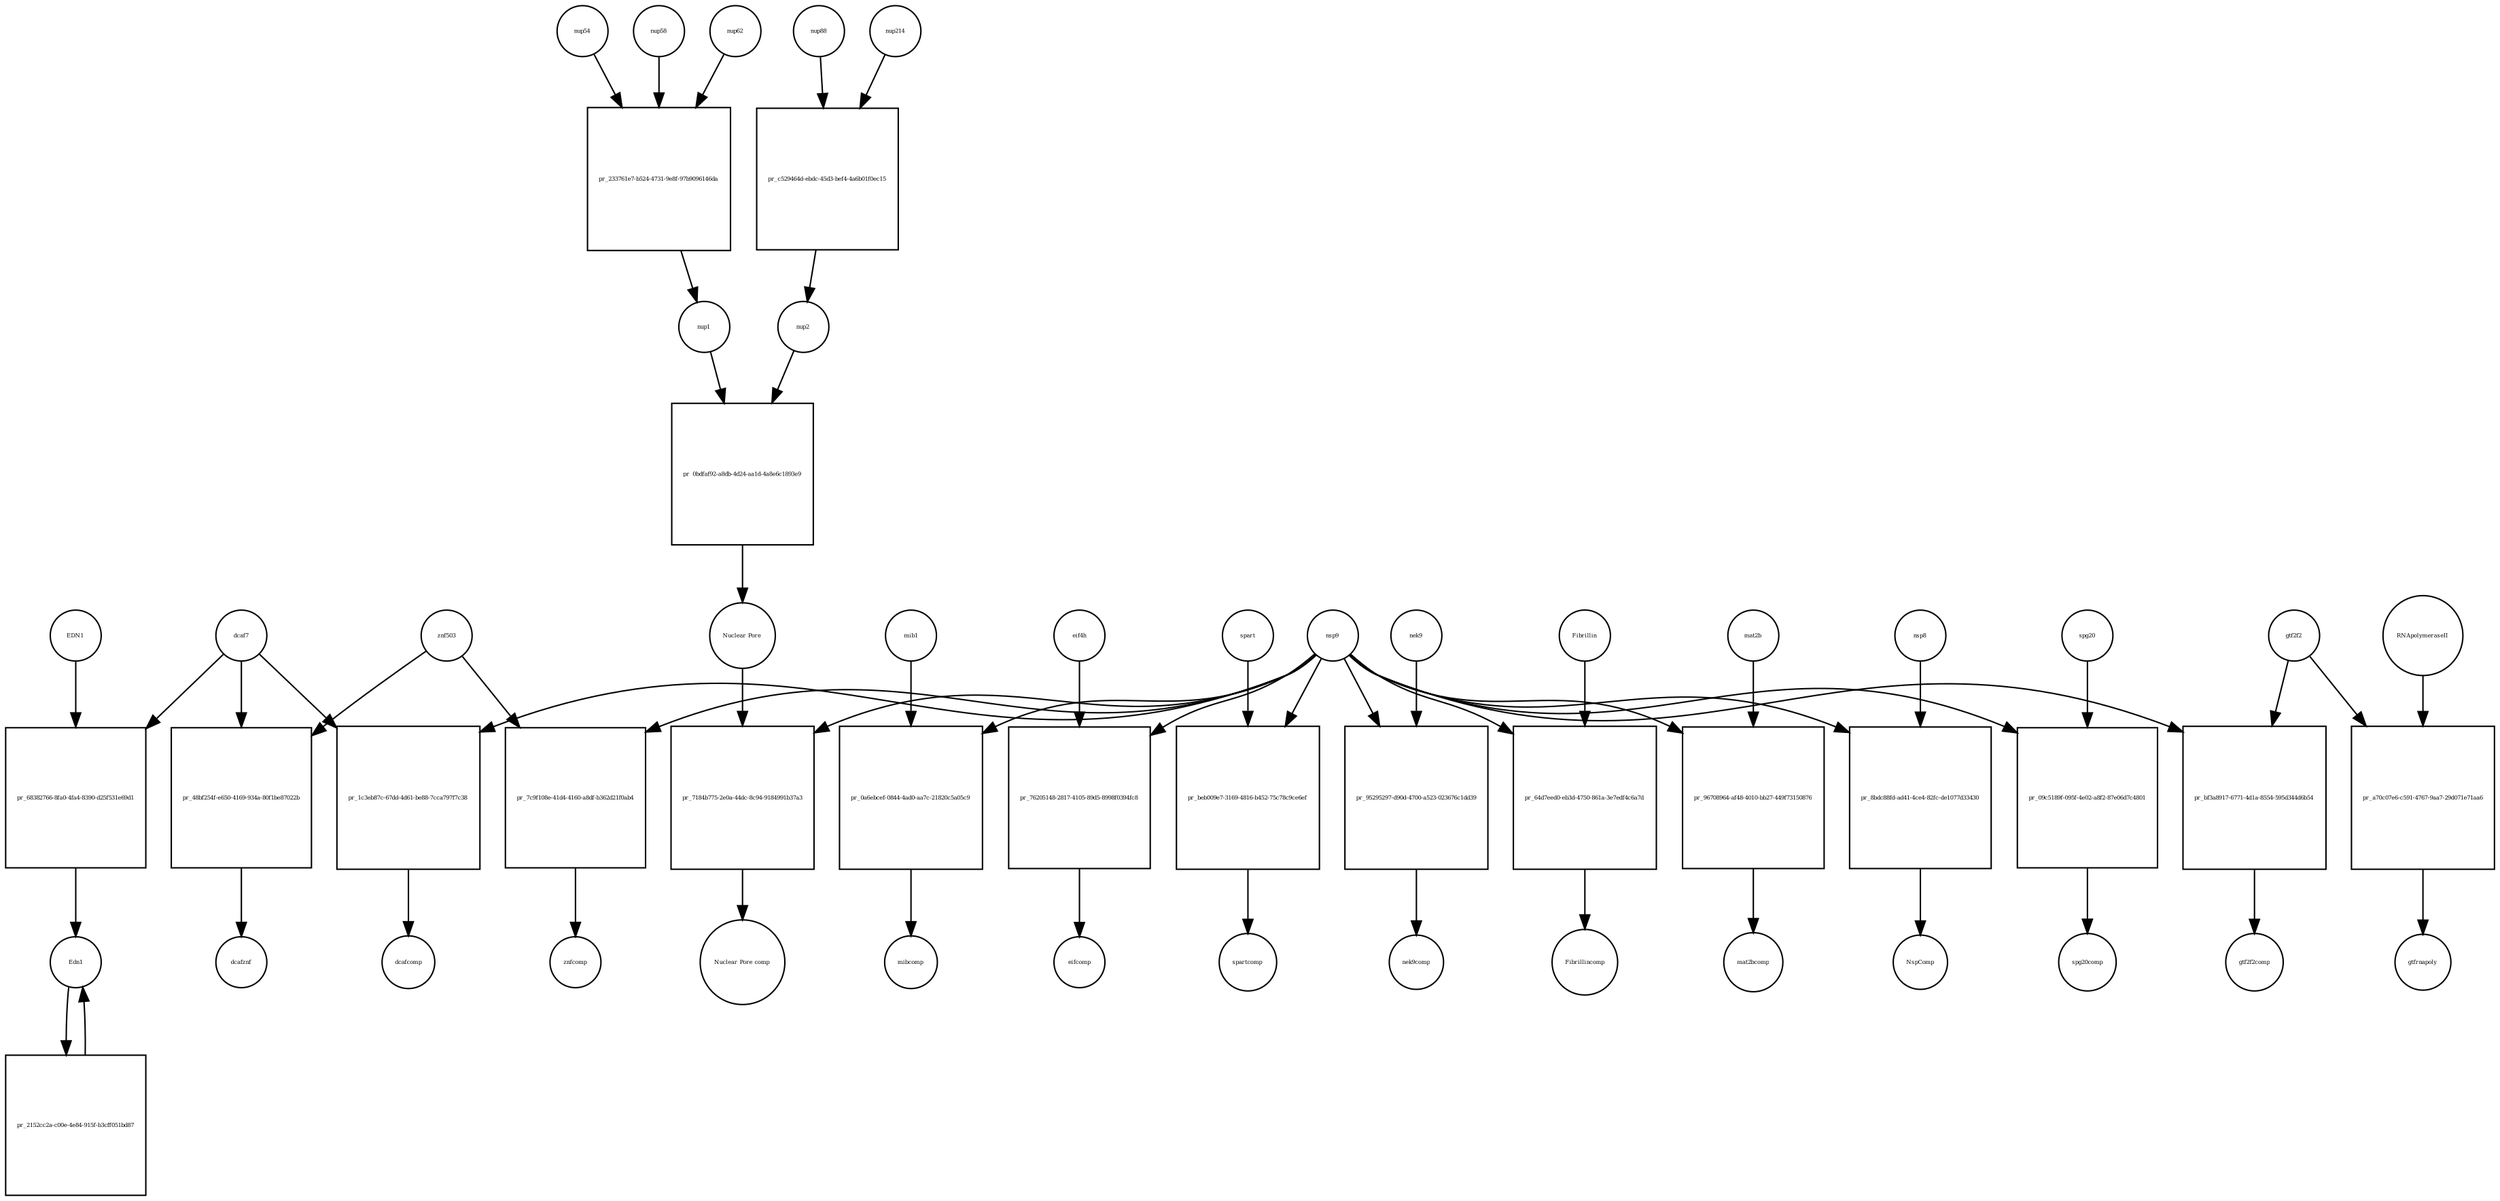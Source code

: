 strict digraph  {
nup1 [annotation="", bipartite=0, cls=complex, fontsize=4, label=nup1, shape=circle];
"pr_0bdfaf92-a8db-4d24-aa1d-4a8e6c1893e9" [annotation="", bipartite=1, cls=process, fontsize=4, label="pr_0bdfaf92-a8db-4d24-aa1d-4a8e6c1893e9", shape=square];
nup2 [annotation="", bipartite=0, cls=complex, fontsize=4, label=nup2, shape=circle];
"Nuclear Pore" [annotation="", bipartite=0, cls=complex, fontsize=4, label="Nuclear Pore", shape=circle];
nup214 [annotation=urn_miriam_uniprot_P35658, bipartite=0, cls=macromolecule, fontsize=4, label=nup214, shape=circle];
"pr_c529464d-ebdc-45d3-bef4-4a6b01f0ec15" [annotation="", bipartite=1, cls=process, fontsize=4, label="pr_c529464d-ebdc-45d3-bef4-4a6b01f0ec15", shape=square];
nup88 [annotation=urn_miriam_uniprot_Q99567, bipartite=0, cls=macromolecule, fontsize=4, label=nup88, shape=circle];
nup54 [annotation=urn_miriam_uniprot_Q7Z3B4, bipartite=0, cls=macromolecule, fontsize=4, label=nup54, shape=circle];
"pr_233761e7-b524-4731-9e8f-97b9096146da" [annotation="", bipartite=1, cls=process, fontsize=4, label="pr_233761e7-b524-4731-9e8f-97b9096146da", shape=square];
nup58 [annotation=urn_miriam_uniprot_Q9BVL2, bipartite=0, cls=macromolecule, fontsize=4, label=nup58, shape=circle];
nup62 [annotation=urn_miriam_uniprot_P37198, bipartite=0, cls=macromolecule, fontsize=4, label=nup62, shape=circle];
nsp9 [annotation=urn_miriam_uniprot_P0DTD1, bipartite=0, cls=macromolecule, fontsize=4, label=nsp9, shape=circle];
"pr_7184b775-2e0a-44dc-8c94-9184991b37a3" [annotation="", bipartite=1, cls=process, fontsize=4, label="pr_7184b775-2e0a-44dc-8c94-9184991b37a3", shape=square];
"Nuclear Pore comp" [annotation="", bipartite=0, cls=complex, fontsize=4, label="Nuclear Pore comp", shape=circle];
znf503 [annotation=urn_miriam_uniprot_Q96F45, bipartite=0, cls=macromolecule, fontsize=4, label=znf503, shape=circle];
"pr_48bf254f-e650-4169-934a-80f1be87022b" [annotation="", bipartite=1, cls=process, fontsize=4, label="pr_48bf254f-e650-4169-934a-80f1be87022b", shape=square];
dcaf7 [annotation=urn_miriam_uniprot_P61962, bipartite=0, cls=macromolecule, fontsize=4, label=dcaf7, shape=circle];
dcafznf [annotation="", bipartite=0, cls=complex, fontsize=4, label=dcafznf, shape=circle];
mib1 [annotation=urn_miriam_uniprot_Q86YT6, bipartite=0, cls=macromolecule, fontsize=4, label=mib1, shape=circle];
"pr_0a6ebcef-0844-4ad0-aa7c-21820c5a05c9" [annotation="", bipartite=1, cls=process, fontsize=4, label="pr_0a6ebcef-0844-4ad0-aa7c-21820c5a05c9", shape=square];
mibcomp [annotation="", bipartite=0, cls=complex, fontsize=4, label=mibcomp, shape=circle];
"pr_7c9f108e-41d4-4160-a8df-b362d21f0ab4" [annotation="", bipartite=1, cls=process, fontsize=4, label="pr_7c9f108e-41d4-4160-a8df-b362d21f0ab4", shape=square];
znfcomp [annotation="", bipartite=0, cls=complex, fontsize=4, label=znfcomp, shape=circle];
"pr_1c3eb87c-67dd-4d61-be88-7cca797f7c38" [annotation="", bipartite=1, cls=process, fontsize=4, label="pr_1c3eb87c-67dd-4d61-be88-7cca797f7c38", shape=square];
dcafcomp [annotation="", bipartite=0, cls=complex, fontsize=4, label=dcafcomp, shape=circle];
"pr_76205148-2817-4105-89d5-8998f0394fc8" [annotation="", bipartite=1, cls=process, fontsize=4, label="pr_76205148-2817-4105-89d5-8998f0394fc8", shape=square];
eif4h [annotation=urn_miriam_uniprot_Q15056, bipartite=0, cls=macromolecule, fontsize=4, label=eif4h, shape=circle];
eifcomp [annotation="", bipartite=0, cls=complex, fontsize=4, label=eifcomp, shape=circle];
spart [annotation=urn_miriam_uniprot_Q8N0X7, bipartite=0, cls=macromolecule, fontsize=4, label=spart, shape=circle];
"pr_beb009e7-3169-4816-b452-75c78c9ce6ef" [annotation="", bipartite=1, cls=process, fontsize=4, label="pr_beb009e7-3169-4816-b452-75c78c9ce6ef", shape=square];
spartcomp [annotation="", bipartite=0, cls=complex, fontsize=4, label=spartcomp, shape=circle];
"pr_95295297-d90d-4700-a523-023676c1dd39" [annotation="", bipartite=1, cls=process, fontsize=4, label="pr_95295297-d90d-4700-a523-023676c1dd39", shape=square];
nek9 [annotation=urn_miriam_uniprot_Q8TD19, bipartite=0, cls=macromolecule, fontsize=4, label=nek9, shape=circle];
nek9comp [annotation="", bipartite=0, cls=complex, fontsize=4, label=nek9comp, shape=circle];
"pr_64d7eed0-eb3d-4750-861a-3e7edf4c6a7d" [annotation="", bipartite=1, cls=process, fontsize=4, label="pr_64d7eed0-eb3d-4750-861a-3e7edf4c6a7d", shape=square];
Fibrillin [annotation="", bipartite=0, cls=complex, fontsize=4, label=Fibrillin, shape=circle];
Fibrillincomp [annotation="", bipartite=0, cls=complex, fontsize=4, label=Fibrillincomp, shape=circle];
gtf2f2 [annotation=urn_miriam_uniprot_P13984, bipartite=0, cls=macromolecule, fontsize=4, label=gtf2f2, shape=circle];
"pr_bf3a8917-6771-4d1a-8554-595d344d6b54" [annotation="", bipartite=1, cls=process, fontsize=4, label="pr_bf3a8917-6771-4d1a-8554-595d344d6b54", shape=square];
gtf2f2comp [annotation="", bipartite=0, cls=complex, fontsize=4, label=gtf2f2comp, shape=circle];
mat2b [annotation=urn_miriam_uniprot_Q9NZL9, bipartite=0, cls=macromolecule, fontsize=4, label=mat2b, shape=circle];
"pr_96708964-af48-4010-bb27-449f73150876" [annotation="", bipartite=1, cls=process, fontsize=4, label="pr_96708964-af48-4010-bb27-449f73150876", shape=square];
mat2bcomp [annotation="", bipartite=0, cls=complex, fontsize=4, label=mat2bcomp, shape=circle];
Edn1 [annotation="", bipartite=0, cls="nucleic acid feature", fontsize=4, label=Edn1, shape=circle];
"pr_2152cc2a-c00e-4e84-915f-b3cff051bd87" [annotation="", bipartite=1, cls=process, fontsize=4, label="pr_2152cc2a-c00e-4e84-915f-b3cff051bd87", shape=square];
EDN1 [annotation="", bipartite=0, cls="nucleic acid feature", fontsize=4, label=EDN1, shape=circle];
"pr_68382766-8fa0-4fa4-8390-d25f531e69d1" [annotation="", bipartite=1, cls=process, fontsize=4, label="pr_68382766-8fa0-4fa4-8390-d25f531e69d1", shape=square];
RNApolymeraseII [annotation=urn_miriam_uniprot_P30876, bipartite=0, cls=macromolecule, fontsize=4, label=RNApolymeraseII, shape=circle];
"pr_a70c07e6-c591-4767-9aa7-29d071e71aa6" [annotation="", bipartite=1, cls=process, fontsize=4, label="pr_a70c07e6-c591-4767-9aa7-29d071e71aa6", shape=square];
gtfrnapoly [annotation="", bipartite=0, cls=complex, fontsize=4, label=gtfrnapoly, shape=circle];
"pr_8bdc88fd-ad41-4ce4-82fc-de1077d33430" [annotation="", bipartite=1, cls=process, fontsize=4, label="pr_8bdc88fd-ad41-4ce4-82fc-de1077d33430", shape=square];
nsp8 [annotation=urn_miriam_uniprot_P0DTD1, bipartite=0, cls=macromolecule, fontsize=4, label=nsp8, shape=circle];
NspComp [annotation="", bipartite=0, cls=complex, fontsize=4, label=NspComp, shape=circle];
"pr_09c5189f-095f-4e02-a8f2-87e06d7c4801" [annotation="", bipartite=1, cls=process, fontsize=4, label="pr_09c5189f-095f-4e02-a8f2-87e06d7c4801", shape=square];
spg20 [annotation="", bipartite=0, cls=macromolecule, fontsize=4, label=spg20, shape=circle];
spg20comp [annotation="", bipartite=0, cls=complex, fontsize=4, label=spg20comp, shape=circle];
nup1 -> "pr_0bdfaf92-a8db-4d24-aa1d-4a8e6c1893e9"  [annotation="", interaction_type=consumption];
"pr_0bdfaf92-a8db-4d24-aa1d-4a8e6c1893e9" -> "Nuclear Pore"  [annotation="", interaction_type=production];
nup2 -> "pr_0bdfaf92-a8db-4d24-aa1d-4a8e6c1893e9"  [annotation="", interaction_type=consumption];
"Nuclear Pore" -> "pr_7184b775-2e0a-44dc-8c94-9184991b37a3"  [annotation="", interaction_type=consumption];
nup214 -> "pr_c529464d-ebdc-45d3-bef4-4a6b01f0ec15"  [annotation="", interaction_type=consumption];
"pr_c529464d-ebdc-45d3-bef4-4a6b01f0ec15" -> nup2  [annotation="", interaction_type=production];
nup88 -> "pr_c529464d-ebdc-45d3-bef4-4a6b01f0ec15"  [annotation="", interaction_type=consumption];
nup54 -> "pr_233761e7-b524-4731-9e8f-97b9096146da"  [annotation="", interaction_type=consumption];
"pr_233761e7-b524-4731-9e8f-97b9096146da" -> nup1  [annotation="", interaction_type=production];
nup58 -> "pr_233761e7-b524-4731-9e8f-97b9096146da"  [annotation="", interaction_type=consumption];
nup62 -> "pr_233761e7-b524-4731-9e8f-97b9096146da"  [annotation="", interaction_type=consumption];
nsp9 -> "pr_7184b775-2e0a-44dc-8c94-9184991b37a3"  [annotation="", interaction_type=consumption];
nsp9 -> "pr_0a6ebcef-0844-4ad0-aa7c-21820c5a05c9"  [annotation="", interaction_type=consumption];
nsp9 -> "pr_7c9f108e-41d4-4160-a8df-b362d21f0ab4"  [annotation="", interaction_type=consumption];
nsp9 -> "pr_1c3eb87c-67dd-4d61-be88-7cca797f7c38"  [annotation="", interaction_type=consumption];
nsp9 -> "pr_76205148-2817-4105-89d5-8998f0394fc8"  [annotation="", interaction_type=consumption];
nsp9 -> "pr_beb009e7-3169-4816-b452-75c78c9ce6ef"  [annotation="", interaction_type=consumption];
nsp9 -> "pr_95295297-d90d-4700-a523-023676c1dd39"  [annotation="", interaction_type=consumption];
nsp9 -> "pr_64d7eed0-eb3d-4750-861a-3e7edf4c6a7d"  [annotation="", interaction_type=consumption];
nsp9 -> "pr_bf3a8917-6771-4d1a-8554-595d344d6b54"  [annotation="", interaction_type=consumption];
nsp9 -> "pr_96708964-af48-4010-bb27-449f73150876"  [annotation="", interaction_type=consumption];
nsp9 -> "pr_8bdc88fd-ad41-4ce4-82fc-de1077d33430"  [annotation="", interaction_type=consumption];
nsp9 -> "pr_09c5189f-095f-4e02-a8f2-87e06d7c4801"  [annotation="", interaction_type=consumption];
"pr_7184b775-2e0a-44dc-8c94-9184991b37a3" -> "Nuclear Pore comp"  [annotation="", interaction_type=production];
znf503 -> "pr_48bf254f-e650-4169-934a-80f1be87022b"  [annotation="", interaction_type=consumption];
znf503 -> "pr_7c9f108e-41d4-4160-a8df-b362d21f0ab4"  [annotation="", interaction_type=consumption];
"pr_48bf254f-e650-4169-934a-80f1be87022b" -> dcafznf  [annotation="", interaction_type=production];
dcaf7 -> "pr_48bf254f-e650-4169-934a-80f1be87022b"  [annotation="", interaction_type=consumption];
dcaf7 -> "pr_1c3eb87c-67dd-4d61-be88-7cca797f7c38"  [annotation="", interaction_type=consumption];
dcaf7 -> "pr_68382766-8fa0-4fa4-8390-d25f531e69d1"  [annotation=urn_miriam_pubmed_27880803, interaction_type=catalysis];
mib1 -> "pr_0a6ebcef-0844-4ad0-aa7c-21820c5a05c9"  [annotation="", interaction_type=consumption];
"pr_0a6ebcef-0844-4ad0-aa7c-21820c5a05c9" -> mibcomp  [annotation="", interaction_type=production];
"pr_7c9f108e-41d4-4160-a8df-b362d21f0ab4" -> znfcomp  [annotation="", interaction_type=production];
"pr_1c3eb87c-67dd-4d61-be88-7cca797f7c38" -> dcafcomp  [annotation="", interaction_type=production];
"pr_76205148-2817-4105-89d5-8998f0394fc8" -> eifcomp  [annotation="", interaction_type=production];
eif4h -> "pr_76205148-2817-4105-89d5-8998f0394fc8"  [annotation="", interaction_type=consumption];
spart -> "pr_beb009e7-3169-4816-b452-75c78c9ce6ef"  [annotation="", interaction_type=consumption];
"pr_beb009e7-3169-4816-b452-75c78c9ce6ef" -> spartcomp  [annotation="", interaction_type=production];
"pr_95295297-d90d-4700-a523-023676c1dd39" -> nek9comp  [annotation="", interaction_type=production];
nek9 -> "pr_95295297-d90d-4700-a523-023676c1dd39"  [annotation="", interaction_type=consumption];
"pr_64d7eed0-eb3d-4750-861a-3e7edf4c6a7d" -> Fibrillincomp  [annotation="", interaction_type=production];
Fibrillin -> "pr_64d7eed0-eb3d-4750-861a-3e7edf4c6a7d"  [annotation="", interaction_type=consumption];
gtf2f2 -> "pr_bf3a8917-6771-4d1a-8554-595d344d6b54"  [annotation="", interaction_type=consumption];
gtf2f2 -> "pr_a70c07e6-c591-4767-9aa7-29d071e71aa6"  [annotation="", interaction_type=consumption];
"pr_bf3a8917-6771-4d1a-8554-595d344d6b54" -> gtf2f2comp  [annotation="", interaction_type=production];
mat2b -> "pr_96708964-af48-4010-bb27-449f73150876"  [annotation="", interaction_type=consumption];
"pr_96708964-af48-4010-bb27-449f73150876" -> mat2bcomp  [annotation="", interaction_type=production];
Edn1 -> "pr_2152cc2a-c00e-4e84-915f-b3cff051bd87"  [annotation="", interaction_type=consumption];
"pr_2152cc2a-c00e-4e84-915f-b3cff051bd87" -> Edn1  [annotation="", interaction_type=production];
EDN1 -> "pr_68382766-8fa0-4fa4-8390-d25f531e69d1"  [annotation="", interaction_type=consumption];
"pr_68382766-8fa0-4fa4-8390-d25f531e69d1" -> Edn1  [annotation="", interaction_type=production];
RNApolymeraseII -> "pr_a70c07e6-c591-4767-9aa7-29d071e71aa6"  [annotation="", interaction_type=consumption];
"pr_a70c07e6-c591-4767-9aa7-29d071e71aa6" -> gtfrnapoly  [annotation="", interaction_type=production];
"pr_8bdc88fd-ad41-4ce4-82fc-de1077d33430" -> NspComp  [annotation="", interaction_type=production];
nsp8 -> "pr_8bdc88fd-ad41-4ce4-82fc-de1077d33430"  [annotation="", interaction_type=consumption];
"pr_09c5189f-095f-4e02-a8f2-87e06d7c4801" -> spg20comp  [annotation="", interaction_type=production];
spg20 -> "pr_09c5189f-095f-4e02-a8f2-87e06d7c4801"  [annotation="", interaction_type=consumption];
}
